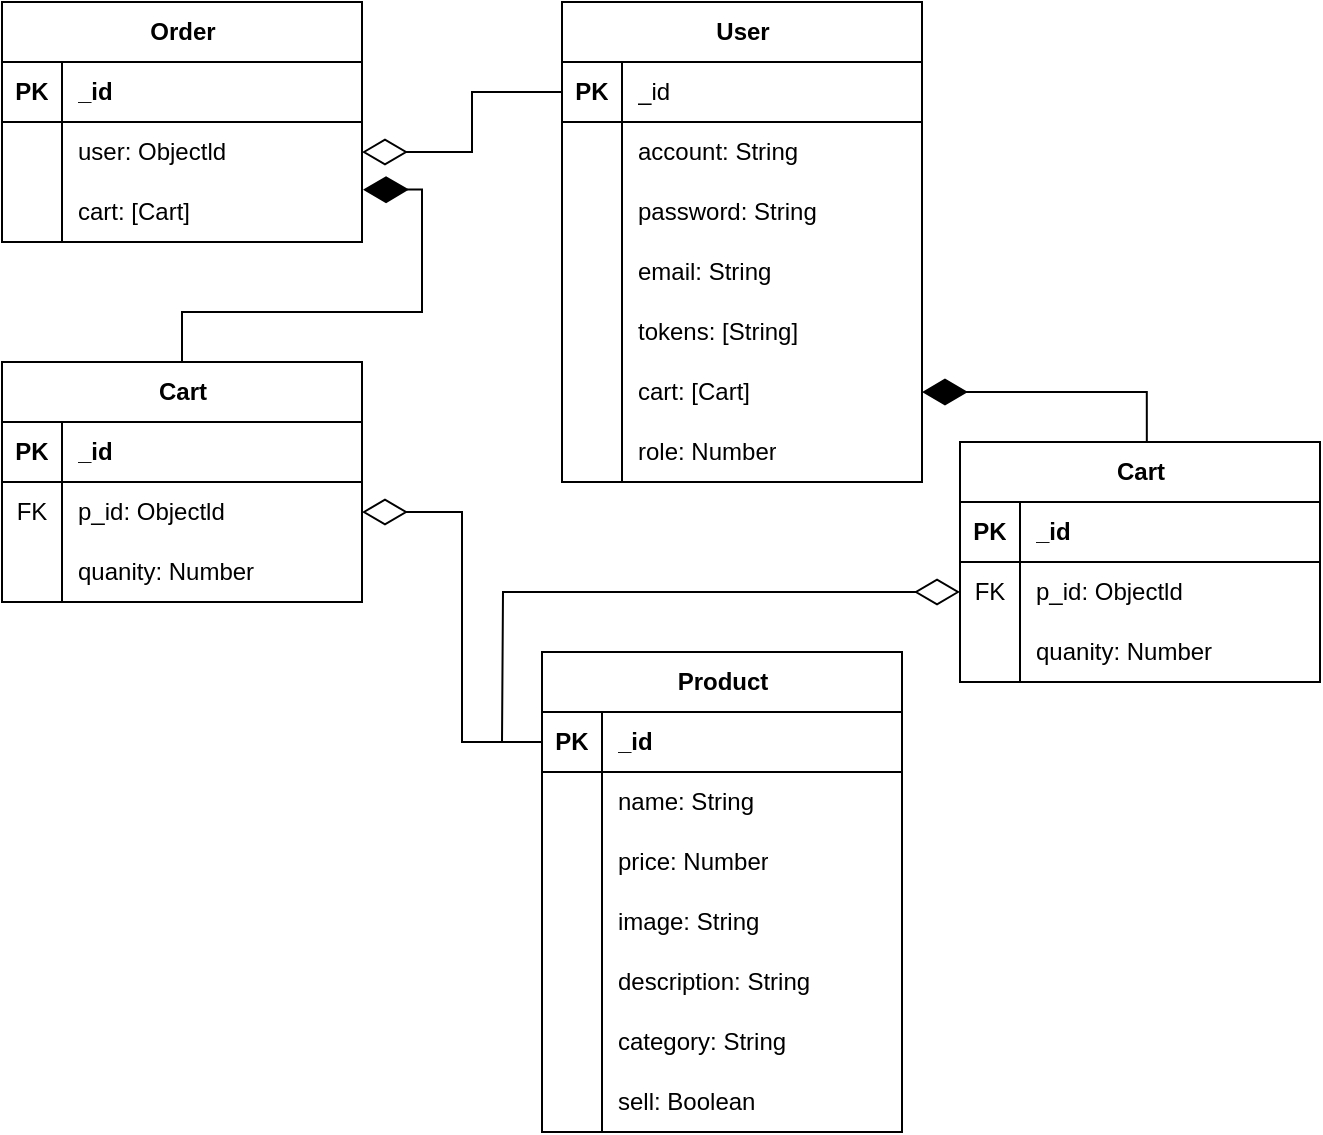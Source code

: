 <mxfile version="24.7.0" type="device">
  <diagram name="第 1 页" id="ENVxQrvpQ3haLweXwuNq">
    <mxGraphModel dx="2022" dy="682" grid="1" gridSize="10" guides="1" tooltips="1" connect="1" arrows="1" fold="1" page="1" pageScale="1" pageWidth="827" pageHeight="1169" math="0" shadow="0">
      <root>
        <mxCell id="0" />
        <mxCell id="1" parent="0" />
        <mxCell id="JnHbTNkuamtsmXyYyRPO-1" value="User" style="shape=table;startSize=30;container=1;collapsible=1;childLayout=tableLayout;fixedRows=1;rowLines=0;fontStyle=1;align=center;resizeLast=1;html=1;" vertex="1" parent="1">
          <mxGeometry x="150" y="260" width="180" height="240" as="geometry" />
        </mxCell>
        <mxCell id="JnHbTNkuamtsmXyYyRPO-2" value="" style="shape=tableRow;horizontal=0;startSize=0;swimlaneHead=0;swimlaneBody=0;fillColor=none;collapsible=0;dropTarget=0;points=[[0,0.5],[1,0.5]];portConstraint=eastwest;top=0;left=0;right=0;bottom=1;" vertex="1" parent="JnHbTNkuamtsmXyYyRPO-1">
          <mxGeometry y="30" width="180" height="30" as="geometry" />
        </mxCell>
        <mxCell id="JnHbTNkuamtsmXyYyRPO-3" value="PK" style="shape=partialRectangle;connectable=0;fillColor=none;top=0;left=0;bottom=0;right=0;fontStyle=1;overflow=hidden;whiteSpace=wrap;html=1;" vertex="1" parent="JnHbTNkuamtsmXyYyRPO-2">
          <mxGeometry width="30" height="30" as="geometry">
            <mxRectangle width="30" height="30" as="alternateBounds" />
          </mxGeometry>
        </mxCell>
        <mxCell id="JnHbTNkuamtsmXyYyRPO-4" value="&lt;span style=&quot;font-weight: normal;&quot;&gt;_&lt;span style=&quot;background-color: initial;&quot;&gt;id&lt;/span&gt;&lt;/span&gt;" style="shape=partialRectangle;connectable=0;fillColor=none;top=0;left=0;bottom=0;right=0;align=left;spacingLeft=6;fontStyle=1;overflow=hidden;whiteSpace=wrap;html=1;" vertex="1" parent="JnHbTNkuamtsmXyYyRPO-2">
          <mxGeometry x="30" width="150" height="30" as="geometry">
            <mxRectangle width="150" height="30" as="alternateBounds" />
          </mxGeometry>
        </mxCell>
        <mxCell id="JnHbTNkuamtsmXyYyRPO-5" value="" style="shape=tableRow;horizontal=0;startSize=0;swimlaneHead=0;swimlaneBody=0;fillColor=none;collapsible=0;dropTarget=0;points=[[0,0.5],[1,0.5]];portConstraint=eastwest;top=0;left=0;right=0;bottom=0;" vertex="1" parent="JnHbTNkuamtsmXyYyRPO-1">
          <mxGeometry y="60" width="180" height="30" as="geometry" />
        </mxCell>
        <mxCell id="JnHbTNkuamtsmXyYyRPO-6" value="" style="shape=partialRectangle;connectable=0;fillColor=none;top=0;left=0;bottom=0;right=0;editable=1;overflow=hidden;whiteSpace=wrap;html=1;" vertex="1" parent="JnHbTNkuamtsmXyYyRPO-5">
          <mxGeometry width="30" height="30" as="geometry">
            <mxRectangle width="30" height="30" as="alternateBounds" />
          </mxGeometry>
        </mxCell>
        <mxCell id="JnHbTNkuamtsmXyYyRPO-7" value="account: String" style="shape=partialRectangle;connectable=0;fillColor=none;top=0;left=0;bottom=0;right=0;align=left;spacingLeft=6;overflow=hidden;whiteSpace=wrap;html=1;" vertex="1" parent="JnHbTNkuamtsmXyYyRPO-5">
          <mxGeometry x="30" width="150" height="30" as="geometry">
            <mxRectangle width="150" height="30" as="alternateBounds" />
          </mxGeometry>
        </mxCell>
        <mxCell id="JnHbTNkuamtsmXyYyRPO-8" value="" style="shape=tableRow;horizontal=0;startSize=0;swimlaneHead=0;swimlaneBody=0;fillColor=none;collapsible=0;dropTarget=0;points=[[0,0.5],[1,0.5]];portConstraint=eastwest;top=0;left=0;right=0;bottom=0;" vertex="1" parent="JnHbTNkuamtsmXyYyRPO-1">
          <mxGeometry y="90" width="180" height="30" as="geometry" />
        </mxCell>
        <mxCell id="JnHbTNkuamtsmXyYyRPO-9" value="" style="shape=partialRectangle;connectable=0;fillColor=none;top=0;left=0;bottom=0;right=0;editable=1;overflow=hidden;whiteSpace=wrap;html=1;" vertex="1" parent="JnHbTNkuamtsmXyYyRPO-8">
          <mxGeometry width="30" height="30" as="geometry">
            <mxRectangle width="30" height="30" as="alternateBounds" />
          </mxGeometry>
        </mxCell>
        <mxCell id="JnHbTNkuamtsmXyYyRPO-10" value="password: String" style="shape=partialRectangle;connectable=0;fillColor=none;top=0;left=0;bottom=0;right=0;align=left;spacingLeft=6;overflow=hidden;whiteSpace=wrap;html=1;" vertex="1" parent="JnHbTNkuamtsmXyYyRPO-8">
          <mxGeometry x="30" width="150" height="30" as="geometry">
            <mxRectangle width="150" height="30" as="alternateBounds" />
          </mxGeometry>
        </mxCell>
        <mxCell id="JnHbTNkuamtsmXyYyRPO-11" value="" style="shape=tableRow;horizontal=0;startSize=0;swimlaneHead=0;swimlaneBody=0;fillColor=none;collapsible=0;dropTarget=0;points=[[0,0.5],[1,0.5]];portConstraint=eastwest;top=0;left=0;right=0;bottom=0;" vertex="1" parent="JnHbTNkuamtsmXyYyRPO-1">
          <mxGeometry y="120" width="180" height="30" as="geometry" />
        </mxCell>
        <mxCell id="JnHbTNkuamtsmXyYyRPO-12" value="" style="shape=partialRectangle;connectable=0;fillColor=none;top=0;left=0;bottom=0;right=0;editable=1;overflow=hidden;whiteSpace=wrap;html=1;" vertex="1" parent="JnHbTNkuamtsmXyYyRPO-11">
          <mxGeometry width="30" height="30" as="geometry">
            <mxRectangle width="30" height="30" as="alternateBounds" />
          </mxGeometry>
        </mxCell>
        <mxCell id="JnHbTNkuamtsmXyYyRPO-13" value="email: String" style="shape=partialRectangle;connectable=0;fillColor=none;top=0;left=0;bottom=0;right=0;align=left;spacingLeft=6;overflow=hidden;whiteSpace=wrap;html=1;" vertex="1" parent="JnHbTNkuamtsmXyYyRPO-11">
          <mxGeometry x="30" width="150" height="30" as="geometry">
            <mxRectangle width="150" height="30" as="alternateBounds" />
          </mxGeometry>
        </mxCell>
        <mxCell id="JnHbTNkuamtsmXyYyRPO-14" style="shape=tableRow;horizontal=0;startSize=0;swimlaneHead=0;swimlaneBody=0;fillColor=none;collapsible=0;dropTarget=0;points=[[0,0.5],[1,0.5]];portConstraint=eastwest;top=0;left=0;right=0;bottom=0;" vertex="1" parent="JnHbTNkuamtsmXyYyRPO-1">
          <mxGeometry y="150" width="180" height="30" as="geometry" />
        </mxCell>
        <mxCell id="JnHbTNkuamtsmXyYyRPO-15" style="shape=partialRectangle;connectable=0;fillColor=none;top=0;left=0;bottom=0;right=0;editable=1;overflow=hidden;whiteSpace=wrap;html=1;" vertex="1" parent="JnHbTNkuamtsmXyYyRPO-14">
          <mxGeometry width="30" height="30" as="geometry">
            <mxRectangle width="30" height="30" as="alternateBounds" />
          </mxGeometry>
        </mxCell>
        <mxCell id="JnHbTNkuamtsmXyYyRPO-16" value="tokens: [String]" style="shape=partialRectangle;connectable=0;fillColor=none;top=0;left=0;bottom=0;right=0;align=left;spacingLeft=6;overflow=hidden;whiteSpace=wrap;html=1;" vertex="1" parent="JnHbTNkuamtsmXyYyRPO-14">
          <mxGeometry x="30" width="150" height="30" as="geometry">
            <mxRectangle width="150" height="30" as="alternateBounds" />
          </mxGeometry>
        </mxCell>
        <mxCell id="JnHbTNkuamtsmXyYyRPO-17" style="shape=tableRow;horizontal=0;startSize=0;swimlaneHead=0;swimlaneBody=0;fillColor=none;collapsible=0;dropTarget=0;points=[[0,0.5],[1,0.5]];portConstraint=eastwest;top=0;left=0;right=0;bottom=0;" vertex="1" parent="JnHbTNkuamtsmXyYyRPO-1">
          <mxGeometry y="180" width="180" height="30" as="geometry" />
        </mxCell>
        <mxCell id="JnHbTNkuamtsmXyYyRPO-18" style="shape=partialRectangle;connectable=0;fillColor=none;top=0;left=0;bottom=0;right=0;editable=1;overflow=hidden;whiteSpace=wrap;html=1;" vertex="1" parent="JnHbTNkuamtsmXyYyRPO-17">
          <mxGeometry width="30" height="30" as="geometry">
            <mxRectangle width="30" height="30" as="alternateBounds" />
          </mxGeometry>
        </mxCell>
        <mxCell id="JnHbTNkuamtsmXyYyRPO-19" value="cart: [Cart]" style="shape=partialRectangle;connectable=0;fillColor=none;top=0;left=0;bottom=0;right=0;align=left;spacingLeft=6;overflow=hidden;whiteSpace=wrap;html=1;" vertex="1" parent="JnHbTNkuamtsmXyYyRPO-17">
          <mxGeometry x="30" width="150" height="30" as="geometry">
            <mxRectangle width="150" height="30" as="alternateBounds" />
          </mxGeometry>
        </mxCell>
        <mxCell id="JnHbTNkuamtsmXyYyRPO-20" style="shape=tableRow;horizontal=0;startSize=0;swimlaneHead=0;swimlaneBody=0;fillColor=none;collapsible=0;dropTarget=0;points=[[0,0.5],[1,0.5]];portConstraint=eastwest;top=0;left=0;right=0;bottom=0;" vertex="1" parent="JnHbTNkuamtsmXyYyRPO-1">
          <mxGeometry y="210" width="180" height="30" as="geometry" />
        </mxCell>
        <mxCell id="JnHbTNkuamtsmXyYyRPO-21" style="shape=partialRectangle;connectable=0;fillColor=none;top=0;left=0;bottom=0;right=0;editable=1;overflow=hidden;whiteSpace=wrap;html=1;" vertex="1" parent="JnHbTNkuamtsmXyYyRPO-20">
          <mxGeometry width="30" height="30" as="geometry">
            <mxRectangle width="30" height="30" as="alternateBounds" />
          </mxGeometry>
        </mxCell>
        <mxCell id="JnHbTNkuamtsmXyYyRPO-22" value="role: Number" style="shape=partialRectangle;connectable=0;fillColor=none;top=0;left=0;bottom=0;right=0;align=left;spacingLeft=6;overflow=hidden;whiteSpace=wrap;html=1;" vertex="1" parent="JnHbTNkuamtsmXyYyRPO-20">
          <mxGeometry x="30" width="150" height="30" as="geometry">
            <mxRectangle width="150" height="30" as="alternateBounds" />
          </mxGeometry>
        </mxCell>
        <mxCell id="JnHbTNkuamtsmXyYyRPO-23" value="Cart" style="shape=table;startSize=30;container=1;collapsible=1;childLayout=tableLayout;fixedRows=1;rowLines=0;fontStyle=1;align=center;resizeLast=1;html=1;" vertex="1" parent="1">
          <mxGeometry x="349" y="480" width="180" height="120" as="geometry" />
        </mxCell>
        <mxCell id="JnHbTNkuamtsmXyYyRPO-24" value="" style="shape=tableRow;horizontal=0;startSize=0;swimlaneHead=0;swimlaneBody=0;fillColor=none;collapsible=0;dropTarget=0;points=[[0,0.5],[1,0.5]];portConstraint=eastwest;top=0;left=0;right=0;bottom=1;" vertex="1" parent="JnHbTNkuamtsmXyYyRPO-23">
          <mxGeometry y="30" width="180" height="30" as="geometry" />
        </mxCell>
        <mxCell id="JnHbTNkuamtsmXyYyRPO-25" value="PK" style="shape=partialRectangle;connectable=0;fillColor=none;top=0;left=0;bottom=0;right=0;fontStyle=1;overflow=hidden;whiteSpace=wrap;html=1;" vertex="1" parent="JnHbTNkuamtsmXyYyRPO-24">
          <mxGeometry width="30" height="30" as="geometry">
            <mxRectangle width="30" height="30" as="alternateBounds" />
          </mxGeometry>
        </mxCell>
        <mxCell id="JnHbTNkuamtsmXyYyRPO-26" value="_id" style="shape=partialRectangle;connectable=0;fillColor=none;top=0;left=0;bottom=0;right=0;align=left;spacingLeft=6;fontStyle=1;overflow=hidden;whiteSpace=wrap;html=1;" vertex="1" parent="JnHbTNkuamtsmXyYyRPO-24">
          <mxGeometry x="30" width="150" height="30" as="geometry">
            <mxRectangle width="150" height="30" as="alternateBounds" />
          </mxGeometry>
        </mxCell>
        <mxCell id="JnHbTNkuamtsmXyYyRPO-27" value="" style="shape=tableRow;horizontal=0;startSize=0;swimlaneHead=0;swimlaneBody=0;fillColor=none;collapsible=0;dropTarget=0;points=[[0,0.5],[1,0.5]];portConstraint=eastwest;top=0;left=0;right=0;bottom=0;" vertex="1" parent="JnHbTNkuamtsmXyYyRPO-23">
          <mxGeometry y="60" width="180" height="30" as="geometry" />
        </mxCell>
        <mxCell id="JnHbTNkuamtsmXyYyRPO-28" value="FK" style="shape=partialRectangle;connectable=0;fillColor=none;top=0;left=0;bottom=0;right=0;editable=1;overflow=hidden;whiteSpace=wrap;html=1;" vertex="1" parent="JnHbTNkuamtsmXyYyRPO-27">
          <mxGeometry width="30" height="30" as="geometry">
            <mxRectangle width="30" height="30" as="alternateBounds" />
          </mxGeometry>
        </mxCell>
        <mxCell id="JnHbTNkuamtsmXyYyRPO-29" value="p_id: Objectld" style="shape=partialRectangle;connectable=0;fillColor=none;top=0;left=0;bottom=0;right=0;align=left;spacingLeft=6;overflow=hidden;whiteSpace=wrap;html=1;" vertex="1" parent="JnHbTNkuamtsmXyYyRPO-27">
          <mxGeometry x="30" width="150" height="30" as="geometry">
            <mxRectangle width="150" height="30" as="alternateBounds" />
          </mxGeometry>
        </mxCell>
        <mxCell id="JnHbTNkuamtsmXyYyRPO-30" value="" style="shape=tableRow;horizontal=0;startSize=0;swimlaneHead=0;swimlaneBody=0;fillColor=none;collapsible=0;dropTarget=0;points=[[0,0.5],[1,0.5]];portConstraint=eastwest;top=0;left=0;right=0;bottom=0;" vertex="1" parent="JnHbTNkuamtsmXyYyRPO-23">
          <mxGeometry y="90" width="180" height="30" as="geometry" />
        </mxCell>
        <mxCell id="JnHbTNkuamtsmXyYyRPO-31" value="" style="shape=partialRectangle;connectable=0;fillColor=none;top=0;left=0;bottom=0;right=0;editable=1;overflow=hidden;whiteSpace=wrap;html=1;" vertex="1" parent="JnHbTNkuamtsmXyYyRPO-30">
          <mxGeometry width="30" height="30" as="geometry">
            <mxRectangle width="30" height="30" as="alternateBounds" />
          </mxGeometry>
        </mxCell>
        <mxCell id="JnHbTNkuamtsmXyYyRPO-32" value="quanity: Number" style="shape=partialRectangle;connectable=0;fillColor=none;top=0;left=0;bottom=0;right=0;align=left;spacingLeft=6;overflow=hidden;whiteSpace=wrap;html=1;" vertex="1" parent="JnHbTNkuamtsmXyYyRPO-30">
          <mxGeometry x="30" width="150" height="30" as="geometry">
            <mxRectangle width="150" height="30" as="alternateBounds" />
          </mxGeometry>
        </mxCell>
        <mxCell id="JnHbTNkuamtsmXyYyRPO-36" style="edgeStyle=orthogonalEdgeStyle;rounded=0;orthogonalLoop=1;jettySize=auto;html=1;entryX=0.519;entryY=0;entryDx=0;entryDy=0;entryPerimeter=0;startArrow=diamondThin;startFill=1;startSize=20;endArrow=none;endFill=0;" edge="1" parent="1" source="JnHbTNkuamtsmXyYyRPO-17" target="JnHbTNkuamtsmXyYyRPO-23">
          <mxGeometry relative="1" as="geometry" />
        </mxCell>
        <mxCell id="JnHbTNkuamtsmXyYyRPO-40" value="Product" style="shape=table;startSize=30;container=1;collapsible=1;childLayout=tableLayout;fixedRows=1;rowLines=0;fontStyle=1;align=center;resizeLast=1;html=1;" vertex="1" parent="1">
          <mxGeometry x="140" y="585" width="180" height="240" as="geometry" />
        </mxCell>
        <mxCell id="JnHbTNkuamtsmXyYyRPO-41" value="" style="shape=tableRow;horizontal=0;startSize=0;swimlaneHead=0;swimlaneBody=0;fillColor=none;collapsible=0;dropTarget=0;points=[[0,0.5],[1,0.5]];portConstraint=eastwest;top=0;left=0;right=0;bottom=1;" vertex="1" parent="JnHbTNkuamtsmXyYyRPO-40">
          <mxGeometry y="30" width="180" height="30" as="geometry" />
        </mxCell>
        <mxCell id="JnHbTNkuamtsmXyYyRPO-42" value="PK" style="shape=partialRectangle;connectable=0;fillColor=none;top=0;left=0;bottom=0;right=0;fontStyle=1;overflow=hidden;whiteSpace=wrap;html=1;" vertex="1" parent="JnHbTNkuamtsmXyYyRPO-41">
          <mxGeometry width="30" height="30" as="geometry">
            <mxRectangle width="30" height="30" as="alternateBounds" />
          </mxGeometry>
        </mxCell>
        <mxCell id="JnHbTNkuamtsmXyYyRPO-43" value="_id" style="shape=partialRectangle;connectable=0;fillColor=none;top=0;left=0;bottom=0;right=0;align=left;spacingLeft=6;fontStyle=1;overflow=hidden;whiteSpace=wrap;html=1;" vertex="1" parent="JnHbTNkuamtsmXyYyRPO-41">
          <mxGeometry x="30" width="150" height="30" as="geometry">
            <mxRectangle width="150" height="30" as="alternateBounds" />
          </mxGeometry>
        </mxCell>
        <mxCell id="JnHbTNkuamtsmXyYyRPO-44" value="" style="shape=tableRow;horizontal=0;startSize=0;swimlaneHead=0;swimlaneBody=0;fillColor=none;collapsible=0;dropTarget=0;points=[[0,0.5],[1,0.5]];portConstraint=eastwest;top=0;left=0;right=0;bottom=0;" vertex="1" parent="JnHbTNkuamtsmXyYyRPO-40">
          <mxGeometry y="60" width="180" height="30" as="geometry" />
        </mxCell>
        <mxCell id="JnHbTNkuamtsmXyYyRPO-45" value="" style="shape=partialRectangle;connectable=0;fillColor=none;top=0;left=0;bottom=0;right=0;editable=1;overflow=hidden;whiteSpace=wrap;html=1;" vertex="1" parent="JnHbTNkuamtsmXyYyRPO-44">
          <mxGeometry width="30" height="30" as="geometry">
            <mxRectangle width="30" height="30" as="alternateBounds" />
          </mxGeometry>
        </mxCell>
        <mxCell id="JnHbTNkuamtsmXyYyRPO-46" value="name: String" style="shape=partialRectangle;connectable=0;fillColor=none;top=0;left=0;bottom=0;right=0;align=left;spacingLeft=6;overflow=hidden;whiteSpace=wrap;html=1;" vertex="1" parent="JnHbTNkuamtsmXyYyRPO-44">
          <mxGeometry x="30" width="150" height="30" as="geometry">
            <mxRectangle width="150" height="30" as="alternateBounds" />
          </mxGeometry>
        </mxCell>
        <mxCell id="JnHbTNkuamtsmXyYyRPO-47" value="" style="shape=tableRow;horizontal=0;startSize=0;swimlaneHead=0;swimlaneBody=0;fillColor=none;collapsible=0;dropTarget=0;points=[[0,0.5],[1,0.5]];portConstraint=eastwest;top=0;left=0;right=0;bottom=0;" vertex="1" parent="JnHbTNkuamtsmXyYyRPO-40">
          <mxGeometry y="90" width="180" height="30" as="geometry" />
        </mxCell>
        <mxCell id="JnHbTNkuamtsmXyYyRPO-48" value="" style="shape=partialRectangle;connectable=0;fillColor=none;top=0;left=0;bottom=0;right=0;editable=1;overflow=hidden;whiteSpace=wrap;html=1;" vertex="1" parent="JnHbTNkuamtsmXyYyRPO-47">
          <mxGeometry width="30" height="30" as="geometry">
            <mxRectangle width="30" height="30" as="alternateBounds" />
          </mxGeometry>
        </mxCell>
        <mxCell id="JnHbTNkuamtsmXyYyRPO-49" value="price: Number" style="shape=partialRectangle;connectable=0;fillColor=none;top=0;left=0;bottom=0;right=0;align=left;spacingLeft=6;overflow=hidden;whiteSpace=wrap;html=1;" vertex="1" parent="JnHbTNkuamtsmXyYyRPO-47">
          <mxGeometry x="30" width="150" height="30" as="geometry">
            <mxRectangle width="150" height="30" as="alternateBounds" />
          </mxGeometry>
        </mxCell>
        <mxCell id="JnHbTNkuamtsmXyYyRPO-50" value="" style="shape=tableRow;horizontal=0;startSize=0;swimlaneHead=0;swimlaneBody=0;fillColor=none;collapsible=0;dropTarget=0;points=[[0,0.5],[1,0.5]];portConstraint=eastwest;top=0;left=0;right=0;bottom=0;" vertex="1" parent="JnHbTNkuamtsmXyYyRPO-40">
          <mxGeometry y="120" width="180" height="30" as="geometry" />
        </mxCell>
        <mxCell id="JnHbTNkuamtsmXyYyRPO-51" value="" style="shape=partialRectangle;connectable=0;fillColor=none;top=0;left=0;bottom=0;right=0;editable=1;overflow=hidden;whiteSpace=wrap;html=1;" vertex="1" parent="JnHbTNkuamtsmXyYyRPO-50">
          <mxGeometry width="30" height="30" as="geometry">
            <mxRectangle width="30" height="30" as="alternateBounds" />
          </mxGeometry>
        </mxCell>
        <mxCell id="JnHbTNkuamtsmXyYyRPO-52" value="image: String" style="shape=partialRectangle;connectable=0;fillColor=none;top=0;left=0;bottom=0;right=0;align=left;spacingLeft=6;overflow=hidden;whiteSpace=wrap;html=1;" vertex="1" parent="JnHbTNkuamtsmXyYyRPO-50">
          <mxGeometry x="30" width="150" height="30" as="geometry">
            <mxRectangle width="150" height="30" as="alternateBounds" />
          </mxGeometry>
        </mxCell>
        <mxCell id="JnHbTNkuamtsmXyYyRPO-53" style="shape=tableRow;horizontal=0;startSize=0;swimlaneHead=0;swimlaneBody=0;fillColor=none;collapsible=0;dropTarget=0;points=[[0,0.5],[1,0.5]];portConstraint=eastwest;top=0;left=0;right=0;bottom=0;" vertex="1" parent="JnHbTNkuamtsmXyYyRPO-40">
          <mxGeometry y="150" width="180" height="30" as="geometry" />
        </mxCell>
        <mxCell id="JnHbTNkuamtsmXyYyRPO-54" style="shape=partialRectangle;connectable=0;fillColor=none;top=0;left=0;bottom=0;right=0;editable=1;overflow=hidden;whiteSpace=wrap;html=1;" vertex="1" parent="JnHbTNkuamtsmXyYyRPO-53">
          <mxGeometry width="30" height="30" as="geometry">
            <mxRectangle width="30" height="30" as="alternateBounds" />
          </mxGeometry>
        </mxCell>
        <mxCell id="JnHbTNkuamtsmXyYyRPO-55" value="description: String" style="shape=partialRectangle;connectable=0;fillColor=none;top=0;left=0;bottom=0;right=0;align=left;spacingLeft=6;overflow=hidden;whiteSpace=wrap;html=1;" vertex="1" parent="JnHbTNkuamtsmXyYyRPO-53">
          <mxGeometry x="30" width="150" height="30" as="geometry">
            <mxRectangle width="150" height="30" as="alternateBounds" />
          </mxGeometry>
        </mxCell>
        <mxCell id="JnHbTNkuamtsmXyYyRPO-59" style="shape=tableRow;horizontal=0;startSize=0;swimlaneHead=0;swimlaneBody=0;fillColor=none;collapsible=0;dropTarget=0;points=[[0,0.5],[1,0.5]];portConstraint=eastwest;top=0;left=0;right=0;bottom=0;" vertex="1" parent="JnHbTNkuamtsmXyYyRPO-40">
          <mxGeometry y="180" width="180" height="30" as="geometry" />
        </mxCell>
        <mxCell id="JnHbTNkuamtsmXyYyRPO-60" style="shape=partialRectangle;connectable=0;fillColor=none;top=0;left=0;bottom=0;right=0;editable=1;overflow=hidden;whiteSpace=wrap;html=1;" vertex="1" parent="JnHbTNkuamtsmXyYyRPO-59">
          <mxGeometry width="30" height="30" as="geometry">
            <mxRectangle width="30" height="30" as="alternateBounds" />
          </mxGeometry>
        </mxCell>
        <mxCell id="JnHbTNkuamtsmXyYyRPO-61" value="category: String" style="shape=partialRectangle;connectable=0;fillColor=none;top=0;left=0;bottom=0;right=0;align=left;spacingLeft=6;overflow=hidden;whiteSpace=wrap;html=1;" vertex="1" parent="JnHbTNkuamtsmXyYyRPO-59">
          <mxGeometry x="30" width="150" height="30" as="geometry">
            <mxRectangle width="150" height="30" as="alternateBounds" />
          </mxGeometry>
        </mxCell>
        <mxCell id="JnHbTNkuamtsmXyYyRPO-56" style="shape=tableRow;horizontal=0;startSize=0;swimlaneHead=0;swimlaneBody=0;fillColor=none;collapsible=0;dropTarget=0;points=[[0,0.5],[1,0.5]];portConstraint=eastwest;top=0;left=0;right=0;bottom=0;" vertex="1" parent="JnHbTNkuamtsmXyYyRPO-40">
          <mxGeometry y="210" width="180" height="30" as="geometry" />
        </mxCell>
        <mxCell id="JnHbTNkuamtsmXyYyRPO-57" style="shape=partialRectangle;connectable=0;fillColor=none;top=0;left=0;bottom=0;right=0;editable=1;overflow=hidden;whiteSpace=wrap;html=1;" vertex="1" parent="JnHbTNkuamtsmXyYyRPO-56">
          <mxGeometry width="30" height="30" as="geometry">
            <mxRectangle width="30" height="30" as="alternateBounds" />
          </mxGeometry>
        </mxCell>
        <mxCell id="JnHbTNkuamtsmXyYyRPO-58" value="sell: Boolean" style="shape=partialRectangle;connectable=0;fillColor=none;top=0;left=0;bottom=0;right=0;align=left;spacingLeft=6;overflow=hidden;whiteSpace=wrap;html=1;" vertex="1" parent="JnHbTNkuamtsmXyYyRPO-56">
          <mxGeometry x="30" width="150" height="30" as="geometry">
            <mxRectangle width="150" height="30" as="alternateBounds" />
          </mxGeometry>
        </mxCell>
        <mxCell id="JnHbTNkuamtsmXyYyRPO-63" value="Order" style="shape=table;startSize=30;container=1;collapsible=1;childLayout=tableLayout;fixedRows=1;rowLines=0;fontStyle=1;align=center;resizeLast=1;html=1;" vertex="1" parent="1">
          <mxGeometry x="-130" y="260" width="180" height="120" as="geometry" />
        </mxCell>
        <mxCell id="JnHbTNkuamtsmXyYyRPO-64" value="" style="shape=tableRow;horizontal=0;startSize=0;swimlaneHead=0;swimlaneBody=0;fillColor=none;collapsible=0;dropTarget=0;points=[[0,0.5],[1,0.5]];portConstraint=eastwest;top=0;left=0;right=0;bottom=1;" vertex="1" parent="JnHbTNkuamtsmXyYyRPO-63">
          <mxGeometry y="30" width="180" height="30" as="geometry" />
        </mxCell>
        <mxCell id="JnHbTNkuamtsmXyYyRPO-65" value="PK" style="shape=partialRectangle;connectable=0;fillColor=none;top=0;left=0;bottom=0;right=0;fontStyle=1;overflow=hidden;whiteSpace=wrap;html=1;" vertex="1" parent="JnHbTNkuamtsmXyYyRPO-64">
          <mxGeometry width="30" height="30" as="geometry">
            <mxRectangle width="30" height="30" as="alternateBounds" />
          </mxGeometry>
        </mxCell>
        <mxCell id="JnHbTNkuamtsmXyYyRPO-66" value="_id" style="shape=partialRectangle;connectable=0;fillColor=none;top=0;left=0;bottom=0;right=0;align=left;spacingLeft=6;fontStyle=1;overflow=hidden;whiteSpace=wrap;html=1;" vertex="1" parent="JnHbTNkuamtsmXyYyRPO-64">
          <mxGeometry x="30" width="150" height="30" as="geometry">
            <mxRectangle width="150" height="30" as="alternateBounds" />
          </mxGeometry>
        </mxCell>
        <mxCell id="JnHbTNkuamtsmXyYyRPO-67" value="" style="shape=tableRow;horizontal=0;startSize=0;swimlaneHead=0;swimlaneBody=0;fillColor=none;collapsible=0;dropTarget=0;points=[[0,0.5],[1,0.5]];portConstraint=eastwest;top=0;left=0;right=0;bottom=0;" vertex="1" parent="JnHbTNkuamtsmXyYyRPO-63">
          <mxGeometry y="60" width="180" height="30" as="geometry" />
        </mxCell>
        <mxCell id="JnHbTNkuamtsmXyYyRPO-68" value="" style="shape=partialRectangle;connectable=0;fillColor=none;top=0;left=0;bottom=0;right=0;editable=1;overflow=hidden;whiteSpace=wrap;html=1;" vertex="1" parent="JnHbTNkuamtsmXyYyRPO-67">
          <mxGeometry width="30" height="30" as="geometry">
            <mxRectangle width="30" height="30" as="alternateBounds" />
          </mxGeometry>
        </mxCell>
        <mxCell id="JnHbTNkuamtsmXyYyRPO-69" value="user: Objectld" style="shape=partialRectangle;connectable=0;fillColor=none;top=0;left=0;bottom=0;right=0;align=left;spacingLeft=6;overflow=hidden;whiteSpace=wrap;html=1;" vertex="1" parent="JnHbTNkuamtsmXyYyRPO-67">
          <mxGeometry x="30" width="150" height="30" as="geometry">
            <mxRectangle width="150" height="30" as="alternateBounds" />
          </mxGeometry>
        </mxCell>
        <mxCell id="JnHbTNkuamtsmXyYyRPO-70" value="" style="shape=tableRow;horizontal=0;startSize=0;swimlaneHead=0;swimlaneBody=0;fillColor=none;collapsible=0;dropTarget=0;points=[[0,0.5],[1,0.5]];portConstraint=eastwest;top=0;left=0;right=0;bottom=0;" vertex="1" parent="JnHbTNkuamtsmXyYyRPO-63">
          <mxGeometry y="90" width="180" height="30" as="geometry" />
        </mxCell>
        <mxCell id="JnHbTNkuamtsmXyYyRPO-71" value="" style="shape=partialRectangle;connectable=0;fillColor=none;top=0;left=0;bottom=0;right=0;editable=1;overflow=hidden;whiteSpace=wrap;html=1;" vertex="1" parent="JnHbTNkuamtsmXyYyRPO-70">
          <mxGeometry width="30" height="30" as="geometry">
            <mxRectangle width="30" height="30" as="alternateBounds" />
          </mxGeometry>
        </mxCell>
        <mxCell id="JnHbTNkuamtsmXyYyRPO-72" value="cart: [Cart]" style="shape=partialRectangle;connectable=0;fillColor=none;top=0;left=0;bottom=0;right=0;align=left;spacingLeft=6;overflow=hidden;whiteSpace=wrap;html=1;" vertex="1" parent="JnHbTNkuamtsmXyYyRPO-70">
          <mxGeometry x="30" width="150" height="30" as="geometry">
            <mxRectangle width="150" height="30" as="alternateBounds" />
          </mxGeometry>
        </mxCell>
        <mxCell id="JnHbTNkuamtsmXyYyRPO-74" style="edgeStyle=orthogonalEdgeStyle;rounded=0;orthogonalLoop=1;jettySize=auto;html=1;entryX=0;entryY=0.5;entryDx=0;entryDy=0;endArrow=none;endFill=0;startArrow=diamondThin;startFill=0;startSize=20;" edge="1" parent="1" source="JnHbTNkuamtsmXyYyRPO-67" target="JnHbTNkuamtsmXyYyRPO-2">
          <mxGeometry relative="1" as="geometry" />
        </mxCell>
        <mxCell id="JnHbTNkuamtsmXyYyRPO-75" value="Cart" style="shape=table;startSize=30;container=1;collapsible=1;childLayout=tableLayout;fixedRows=1;rowLines=0;fontStyle=1;align=center;resizeLast=1;html=1;" vertex="1" parent="1">
          <mxGeometry x="-130" y="440" width="180" height="120" as="geometry" />
        </mxCell>
        <mxCell id="JnHbTNkuamtsmXyYyRPO-76" value="" style="shape=tableRow;horizontal=0;startSize=0;swimlaneHead=0;swimlaneBody=0;fillColor=none;collapsible=0;dropTarget=0;points=[[0,0.5],[1,0.5]];portConstraint=eastwest;top=0;left=0;right=0;bottom=1;" vertex="1" parent="JnHbTNkuamtsmXyYyRPO-75">
          <mxGeometry y="30" width="180" height="30" as="geometry" />
        </mxCell>
        <mxCell id="JnHbTNkuamtsmXyYyRPO-77" value="PK" style="shape=partialRectangle;connectable=0;fillColor=none;top=0;left=0;bottom=0;right=0;fontStyle=1;overflow=hidden;whiteSpace=wrap;html=1;" vertex="1" parent="JnHbTNkuamtsmXyYyRPO-76">
          <mxGeometry width="30" height="30" as="geometry">
            <mxRectangle width="30" height="30" as="alternateBounds" />
          </mxGeometry>
        </mxCell>
        <mxCell id="JnHbTNkuamtsmXyYyRPO-78" value="_id" style="shape=partialRectangle;connectable=0;fillColor=none;top=0;left=0;bottom=0;right=0;align=left;spacingLeft=6;fontStyle=1;overflow=hidden;whiteSpace=wrap;html=1;" vertex="1" parent="JnHbTNkuamtsmXyYyRPO-76">
          <mxGeometry x="30" width="150" height="30" as="geometry">
            <mxRectangle width="150" height="30" as="alternateBounds" />
          </mxGeometry>
        </mxCell>
        <mxCell id="JnHbTNkuamtsmXyYyRPO-79" value="" style="shape=tableRow;horizontal=0;startSize=0;swimlaneHead=0;swimlaneBody=0;fillColor=none;collapsible=0;dropTarget=0;points=[[0,0.5],[1,0.5]];portConstraint=eastwest;top=0;left=0;right=0;bottom=0;" vertex="1" parent="JnHbTNkuamtsmXyYyRPO-75">
          <mxGeometry y="60" width="180" height="30" as="geometry" />
        </mxCell>
        <mxCell id="JnHbTNkuamtsmXyYyRPO-80" value="FK" style="shape=partialRectangle;connectable=0;fillColor=none;top=0;left=0;bottom=0;right=0;editable=1;overflow=hidden;whiteSpace=wrap;html=1;" vertex="1" parent="JnHbTNkuamtsmXyYyRPO-79">
          <mxGeometry width="30" height="30" as="geometry">
            <mxRectangle width="30" height="30" as="alternateBounds" />
          </mxGeometry>
        </mxCell>
        <mxCell id="JnHbTNkuamtsmXyYyRPO-81" value="p_id: Objectld" style="shape=partialRectangle;connectable=0;fillColor=none;top=0;left=0;bottom=0;right=0;align=left;spacingLeft=6;overflow=hidden;whiteSpace=wrap;html=1;" vertex="1" parent="JnHbTNkuamtsmXyYyRPO-79">
          <mxGeometry x="30" width="150" height="30" as="geometry">
            <mxRectangle width="150" height="30" as="alternateBounds" />
          </mxGeometry>
        </mxCell>
        <mxCell id="JnHbTNkuamtsmXyYyRPO-82" value="" style="shape=tableRow;horizontal=0;startSize=0;swimlaneHead=0;swimlaneBody=0;fillColor=none;collapsible=0;dropTarget=0;points=[[0,0.5],[1,0.5]];portConstraint=eastwest;top=0;left=0;right=0;bottom=0;" vertex="1" parent="JnHbTNkuamtsmXyYyRPO-75">
          <mxGeometry y="90" width="180" height="30" as="geometry" />
        </mxCell>
        <mxCell id="JnHbTNkuamtsmXyYyRPO-83" value="" style="shape=partialRectangle;connectable=0;fillColor=none;top=0;left=0;bottom=0;right=0;editable=1;overflow=hidden;whiteSpace=wrap;html=1;" vertex="1" parent="JnHbTNkuamtsmXyYyRPO-82">
          <mxGeometry width="30" height="30" as="geometry">
            <mxRectangle width="30" height="30" as="alternateBounds" />
          </mxGeometry>
        </mxCell>
        <mxCell id="JnHbTNkuamtsmXyYyRPO-84" value="quanity: Number" style="shape=partialRectangle;connectable=0;fillColor=none;top=0;left=0;bottom=0;right=0;align=left;spacingLeft=6;overflow=hidden;whiteSpace=wrap;html=1;" vertex="1" parent="JnHbTNkuamtsmXyYyRPO-82">
          <mxGeometry x="30" width="150" height="30" as="geometry">
            <mxRectangle width="150" height="30" as="alternateBounds" />
          </mxGeometry>
        </mxCell>
        <mxCell id="JnHbTNkuamtsmXyYyRPO-85" style="edgeStyle=orthogonalEdgeStyle;rounded=0;orthogonalLoop=1;jettySize=auto;html=1;entryX=1.003;entryY=0.128;entryDx=0;entryDy=0;entryPerimeter=0;endArrow=diamondThin;endFill=1;endSize=20;" edge="1" parent="1" source="JnHbTNkuamtsmXyYyRPO-75" target="JnHbTNkuamtsmXyYyRPO-70">
          <mxGeometry relative="1" as="geometry" />
        </mxCell>
        <mxCell id="JnHbTNkuamtsmXyYyRPO-86" style="edgeStyle=orthogonalEdgeStyle;rounded=0;orthogonalLoop=1;jettySize=auto;html=1;startArrow=diamondThin;startFill=0;startSize=20;endArrow=none;endFill=0;" edge="1" parent="1" source="JnHbTNkuamtsmXyYyRPO-79" target="JnHbTNkuamtsmXyYyRPO-41">
          <mxGeometry relative="1" as="geometry" />
        </mxCell>
        <mxCell id="JnHbTNkuamtsmXyYyRPO-87" style="edgeStyle=orthogonalEdgeStyle;rounded=0;orthogonalLoop=1;jettySize=auto;html=1;targetPerimeterSpacing=0;sourcePerimeterSpacing=0;endArrow=diamondThin;endFill=0;startSize=0;endSize=20;" edge="1" parent="1" target="JnHbTNkuamtsmXyYyRPO-27">
          <mxGeometry relative="1" as="geometry">
            <mxPoint x="120" y="630" as="sourcePoint" />
          </mxGeometry>
        </mxCell>
      </root>
    </mxGraphModel>
  </diagram>
</mxfile>
